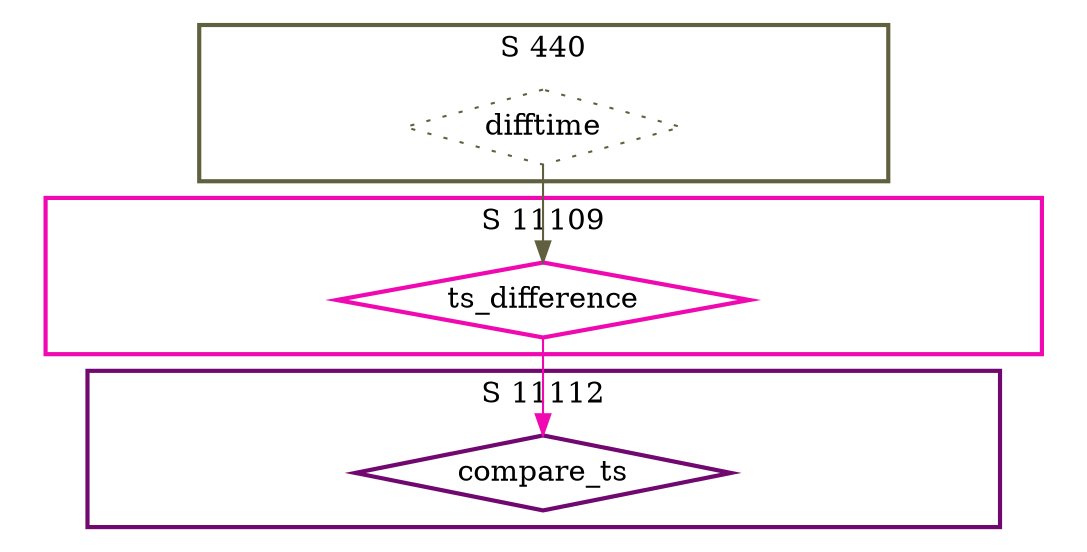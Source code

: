 digraph G {
  ratio=0.500000;
  "UV ts_difference (11109)" [shape=diamond, label="ts_difference",
                              color="#F008B0", style=bold];
  "UV difftime (440)" [shape=diamond, label="difftime", color="#606040",
                       style=dotted];
  "UV compare_ts (11112)" [shape=diamond, label="compare_ts",
                           color="#700870", style=bold];
  
  subgraph cluster_11112 { label="S 11112";
    color="#700870";
    style=bold;
    "UV compare_ts (11112)"; };
  subgraph cluster_11109 { label="S 11109";
    color="#F008B0";
    style=bold;
    "UV ts_difference (11109)"; };
  subgraph cluster_440 { label="S 440";
    color="#606040";
    style=bold;
    "UV difftime (440)"; };
  
  "UV ts_difference (11109)" -> "UV compare_ts (11112)" [color="#F008B0"];
  "UV difftime (440)" -> "UV ts_difference (11109)" [color="#606040"];
  
  }